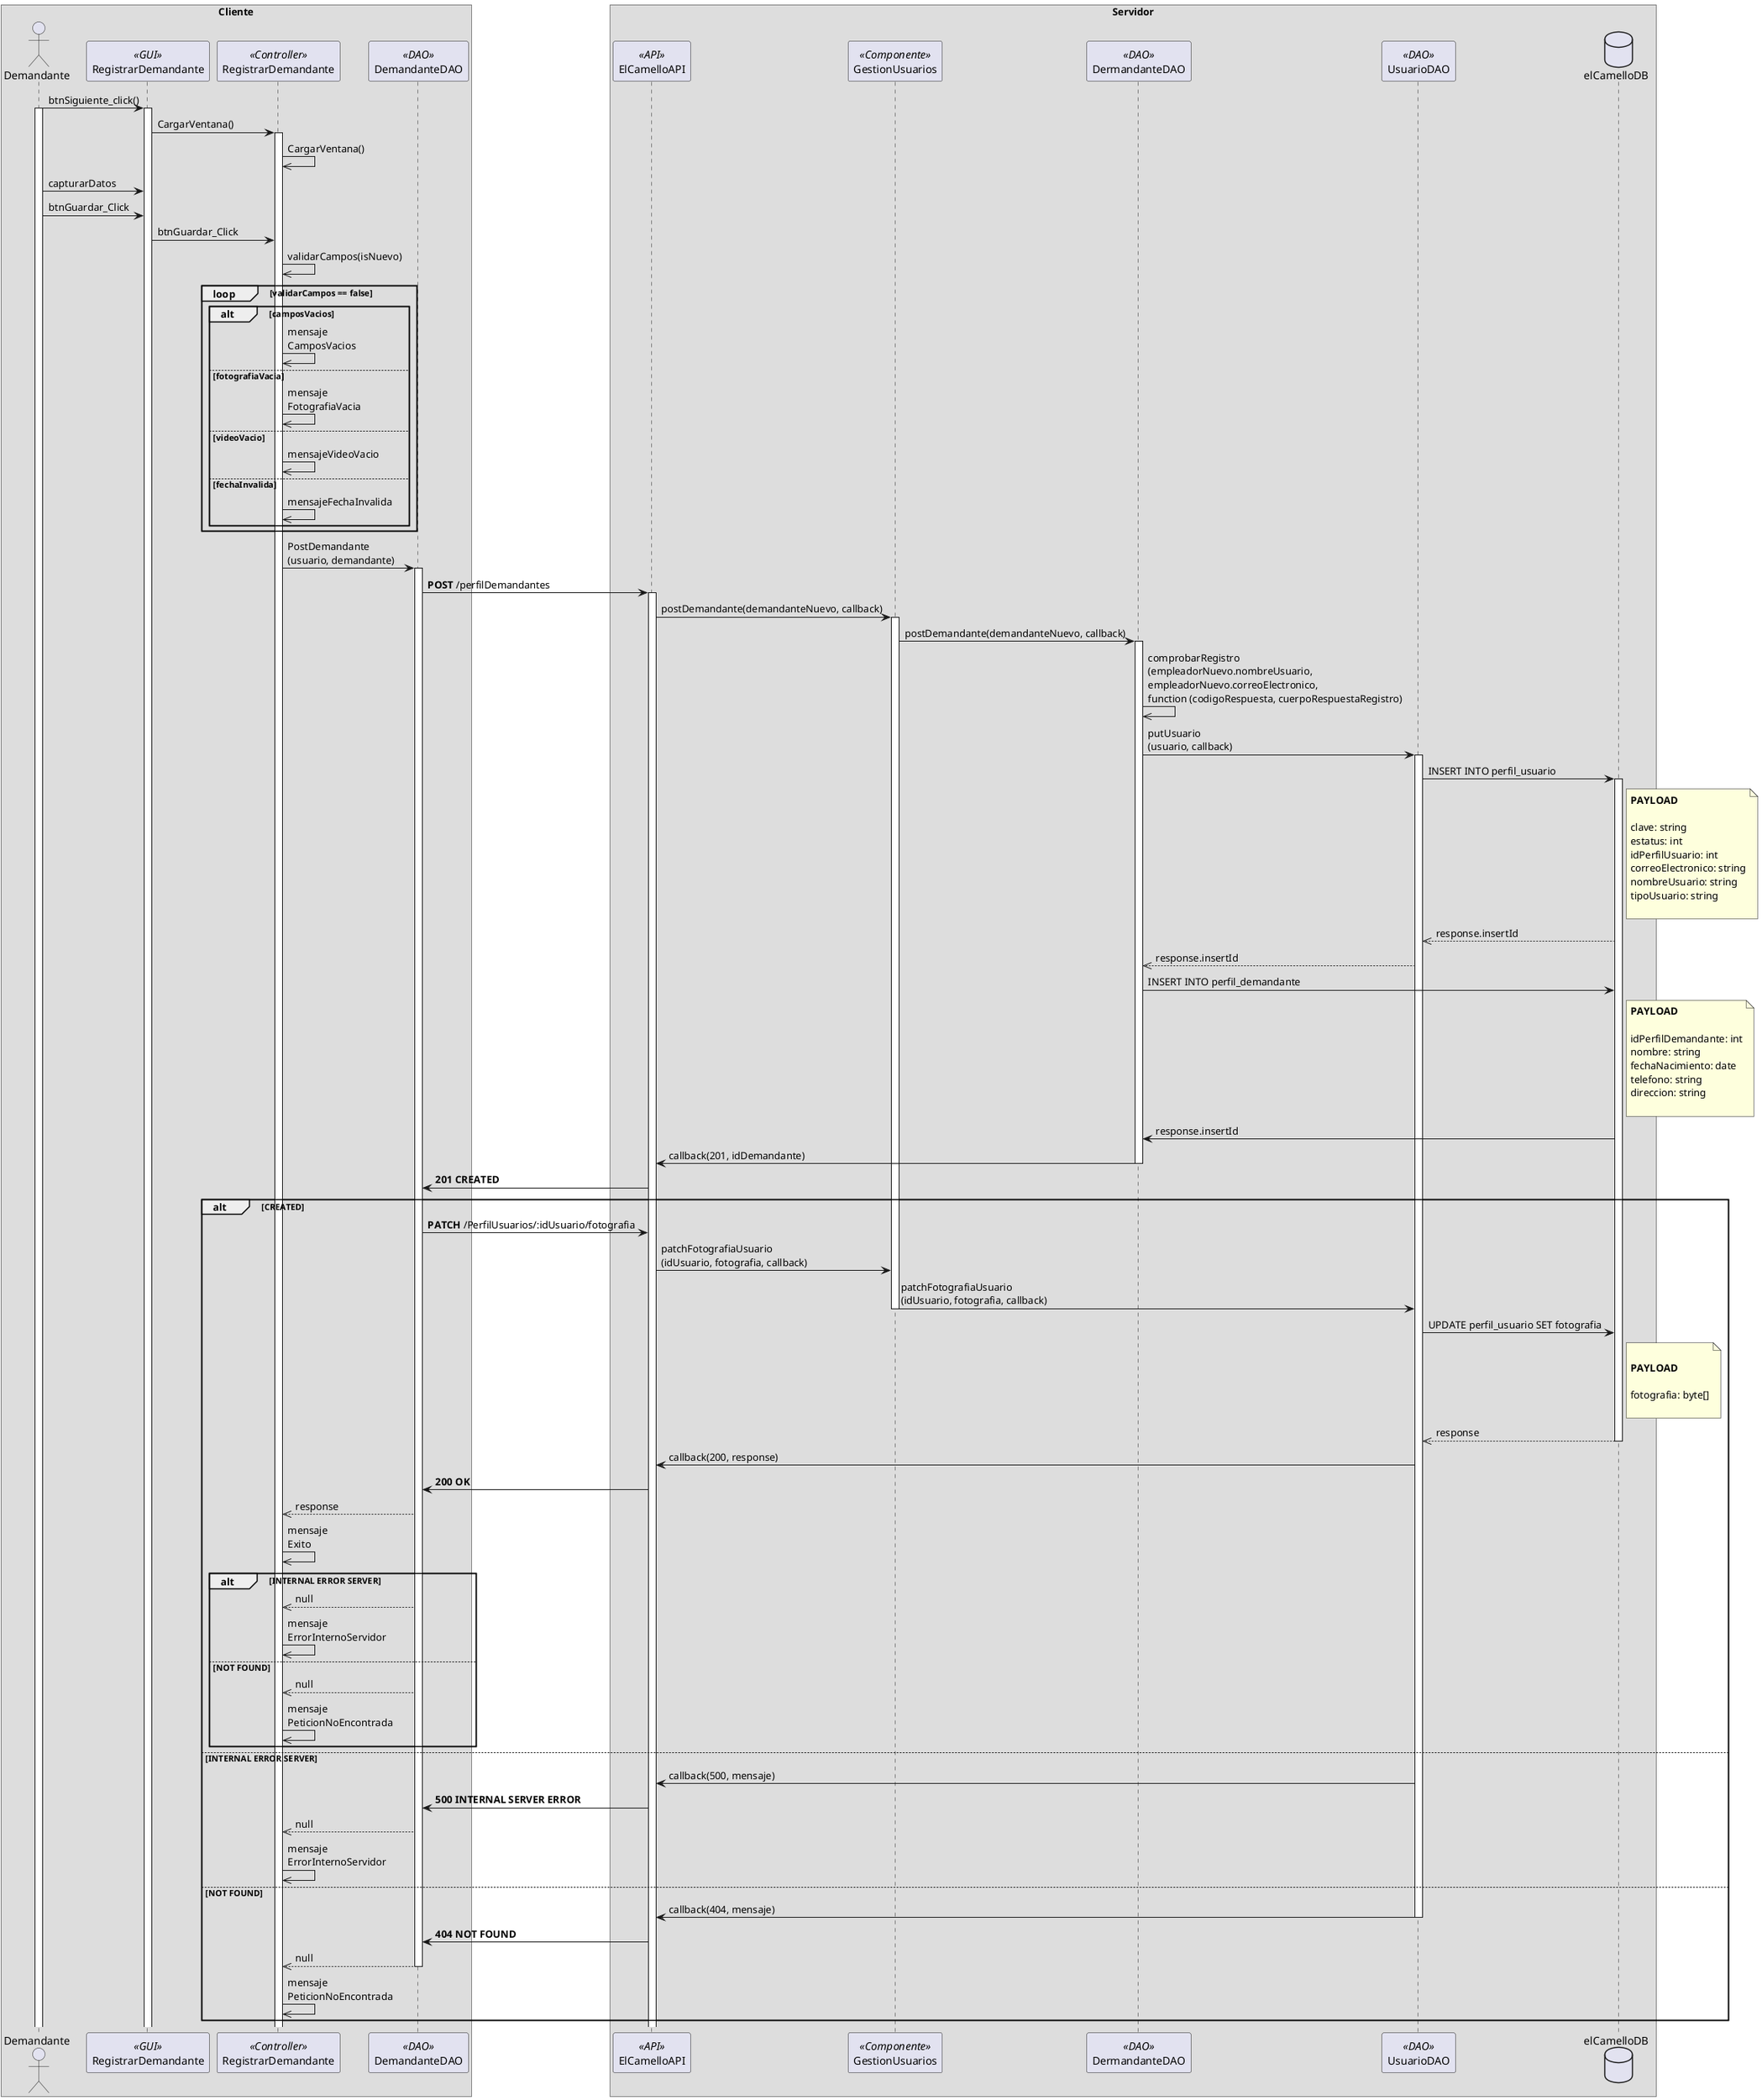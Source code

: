@startuml

box Cliente
    actor Demandante as a
    participant RegistrarDemandante as b <<GUI>> 
    participant RegistrarDemandante as c <<Controller>>
    participant DemandanteDAO as d <<DAO>>

end box

box Servidor
    participant ElCamelloAPI as e <<API>>
    participant GestionUsuarios as f <<Componente>>
    participant DermandanteDAO as g <<DAO>>
    participant UsuarioDAO as h <<DAO>>
    database elCamelloDB as db
end box

a -> b: btnSiguiente_click()
activate a
activate b

b -> c: CargarVentana()
activate c

c ->> c: CargarVentana()

a -> b: capturarDatos

a -> b : btnGuardar_Click

b -> c: btnGuardar_Click

c ->> c: validarCampos(isNuevo)

loop validarCampos == false

     alt camposVacios

        c ->> c: mensaje\nCamposVacios 

    else fotografiaVacia

        c ->> c: mensaje\nFotografiaVacia

    else videoVacio

        c ->> c: mensajeVideoVacio

    else fechaInvalida

        c ->> c: mensajeFechaInvalida

    end

end

c -> d: PostDemandante\n(usuario, demandante)
activate d

d -> e: **POST** /perfilDemandantes
activate e

e -> f: postDemandante(demandanteNuevo, callback)
activate f

f -> g: postDemandante(demandanteNuevo, callback)
activate g

g ->> g: comprobarRegistro\n(empleadorNuevo.nombreUsuario, \nempleadorNuevo.correoElectronico, \nfunction (codigoRespuesta, cuerpoRespuestaRegistro)

g -> h: putUsuario\n(usuario, callback)
activate h

h -> db: INSERT INTO perfil_usuario
activate db

note right of db
**PAYLOAD**

clave: string
estatus: int
idPerfilUsuario: int
correoElectronico: string
nombreUsuario: string 
tipoUsuario: string

end note

db -->> h: response.insertId

h -->> g: response.insertId

g -> db: INSERT INTO perfil_demandante

note right of db
**PAYLOAD**

idPerfilDemandante: int
nombre: string
fechaNacimiento: date
telefono: string
direccion: string

end note 

db -> g: response.insertId

g -> e: callback(201, idDemandante)
deactivate g

e -> d: **201 CREATED**

alt CREATED

    d -> e: **PATCH** /PerfilUsuarios/:idUsuario/fotografia

    e -> f: patchFotografiaUsuario\n(idUsuario, fotografia, callback)

    f -> h: patchFotografiaUsuario\n(idUsuario, fotografia, callback)
    deactivate f

    h -> db: UPDATE perfil_usuario SET fotografia

    note right of db

    **PAYLOAD**

    fotografia: byte[]

    end note

    db -->> h: response
    deactivate db

    h -> e: callback(200, response)

    e -> d: **200 OK**

    d -->> c: response

    c ->> c: mensaje\nExito

    alt INTERNAL ERROR SERVER

        d -->> c: null

        c ->> c: mensaje\nErrorInternoServidor

    else NOT FOUND

        d -->> c: null

        c ->> c: mensaje\nPeticionNoEncontrada

    end

else INTERNAL ERROR SERVER

    h -> e: callback(500, mensaje)

    e -> d: **500 INTERNAL SERVER ERROR **

    d -->> c: null

    c ->> c: mensaje\nErrorInternoServidor



else NOT FOUND

    h -> e: callback(404, mensaje)
    deactivate h

    e -> d: **404 NOT FOUND**

    d -->> c: null

    deactivate d

    c ->> c: mensaje\nPeticionNoEncontrada

end

@enduml